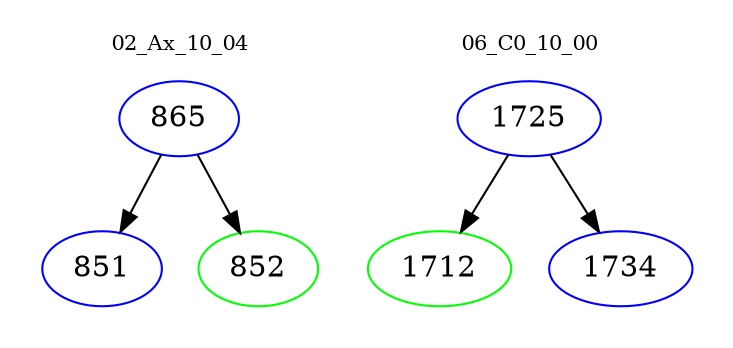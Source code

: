 digraph{
subgraph cluster_0 {
color = white
label = "02_Ax_10_04";
fontsize=10;
T0_865 [label="865", color="blue"]
T0_865 -> T0_851 [color="black"]
T0_851 [label="851", color="blue"]
T0_865 -> T0_852 [color="black"]
T0_852 [label="852", color="green"]
}
subgraph cluster_1 {
color = white
label = "06_C0_10_00";
fontsize=10;
T1_1725 [label="1725", color="blue"]
T1_1725 -> T1_1712 [color="black"]
T1_1712 [label="1712", color="green"]
T1_1725 -> T1_1734 [color="black"]
T1_1734 [label="1734", color="blue"]
}
}
